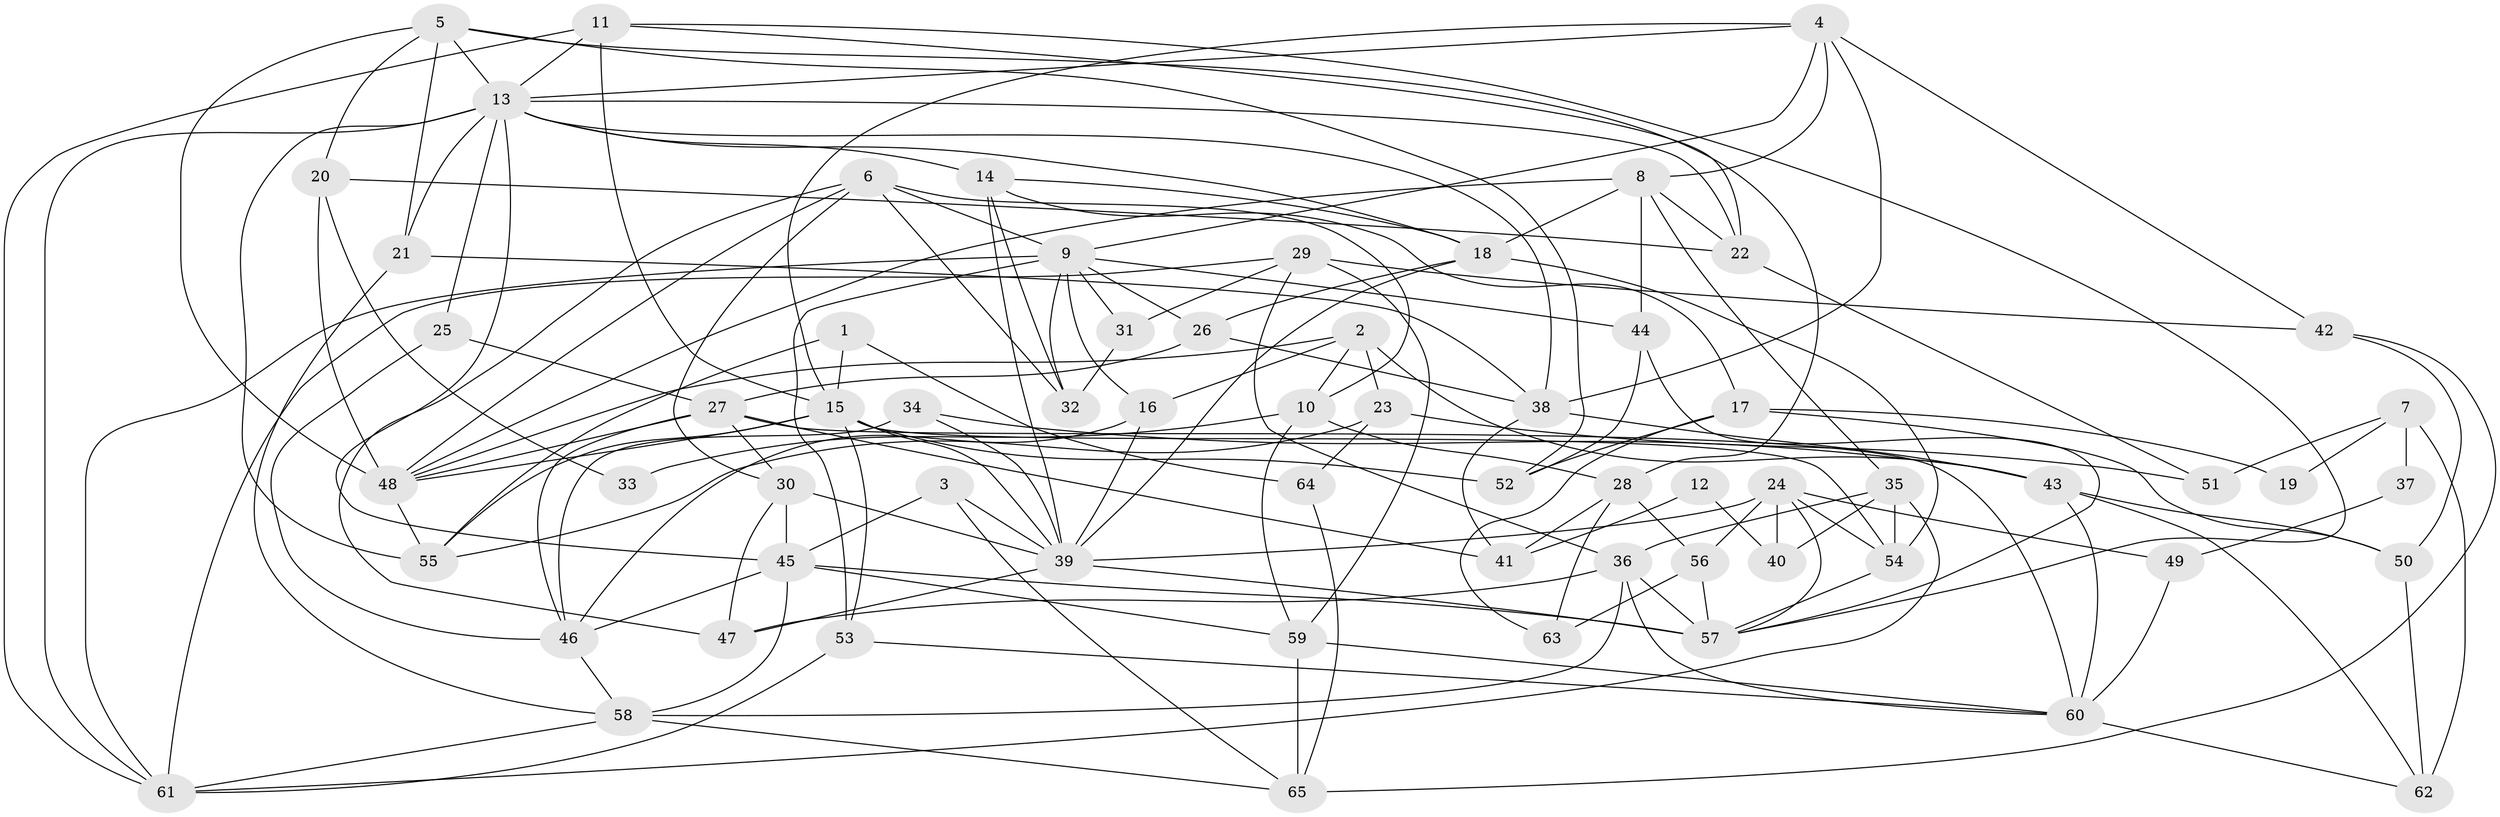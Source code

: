 // original degree distribution, {5: 0.18691588785046728, 3: 0.3177570093457944, 6: 0.06542056074766354, 4: 0.24299065420560748, 2: 0.12149532710280374, 9: 0.018691588785046728, 7: 0.037383177570093455, 8: 0.009345794392523364}
// Generated by graph-tools (version 1.1) at 2025/37/03/04/25 23:37:10]
// undirected, 65 vertices, 161 edges
graph export_dot {
  node [color=gray90,style=filled];
  1;
  2;
  3;
  4;
  5;
  6;
  7;
  8;
  9;
  10;
  11;
  12;
  13;
  14;
  15;
  16;
  17;
  18;
  19;
  20;
  21;
  22;
  23;
  24;
  25;
  26;
  27;
  28;
  29;
  30;
  31;
  32;
  33;
  34;
  35;
  36;
  37;
  38;
  39;
  40;
  41;
  42;
  43;
  44;
  45;
  46;
  47;
  48;
  49;
  50;
  51;
  52;
  53;
  54;
  55;
  56;
  57;
  58;
  59;
  60;
  61;
  62;
  63;
  64;
  65;
  1 -- 15 [weight=1.0];
  1 -- 55 [weight=1.0];
  1 -- 64 [weight=1.0];
  2 -- 10 [weight=1.0];
  2 -- 16 [weight=1.0];
  2 -- 23 [weight=1.0];
  2 -- 43 [weight=2.0];
  2 -- 48 [weight=1.0];
  3 -- 39 [weight=1.0];
  3 -- 45 [weight=1.0];
  3 -- 65 [weight=1.0];
  4 -- 8 [weight=1.0];
  4 -- 9 [weight=1.0];
  4 -- 13 [weight=1.0];
  4 -- 15 [weight=1.0];
  4 -- 38 [weight=1.0];
  4 -- 42 [weight=1.0];
  5 -- 13 [weight=1.0];
  5 -- 20 [weight=1.0];
  5 -- 21 [weight=1.0];
  5 -- 28 [weight=1.0];
  5 -- 48 [weight=1.0];
  5 -- 52 [weight=1.0];
  6 -- 9 [weight=1.0];
  6 -- 10 [weight=1.0];
  6 -- 30 [weight=1.0];
  6 -- 32 [weight=1.0];
  6 -- 47 [weight=1.0];
  6 -- 48 [weight=1.0];
  7 -- 19 [weight=1.0];
  7 -- 37 [weight=1.0];
  7 -- 51 [weight=1.0];
  7 -- 62 [weight=2.0];
  8 -- 18 [weight=1.0];
  8 -- 22 [weight=1.0];
  8 -- 35 [weight=1.0];
  8 -- 44 [weight=1.0];
  8 -- 48 [weight=3.0];
  9 -- 16 [weight=1.0];
  9 -- 26 [weight=1.0];
  9 -- 31 [weight=1.0];
  9 -- 32 [weight=1.0];
  9 -- 44 [weight=1.0];
  9 -- 53 [weight=1.0];
  9 -- 61 [weight=1.0];
  10 -- 28 [weight=1.0];
  10 -- 33 [weight=1.0];
  10 -- 59 [weight=1.0];
  11 -- 13 [weight=1.0];
  11 -- 15 [weight=1.0];
  11 -- 22 [weight=1.0];
  11 -- 57 [weight=1.0];
  11 -- 61 [weight=1.0];
  12 -- 40 [weight=1.0];
  12 -- 41 [weight=1.0];
  13 -- 14 [weight=1.0];
  13 -- 18 [weight=1.0];
  13 -- 21 [weight=1.0];
  13 -- 22 [weight=1.0];
  13 -- 25 [weight=1.0];
  13 -- 38 [weight=1.0];
  13 -- 45 [weight=1.0];
  13 -- 55 [weight=1.0];
  13 -- 61 [weight=1.0];
  14 -- 17 [weight=1.0];
  14 -- 18 [weight=1.0];
  14 -- 32 [weight=1.0];
  14 -- 39 [weight=1.0];
  15 -- 39 [weight=1.0];
  15 -- 48 [weight=1.0];
  15 -- 52 [weight=2.0];
  15 -- 53 [weight=1.0];
  15 -- 54 [weight=1.0];
  15 -- 55 [weight=1.0];
  16 -- 39 [weight=1.0];
  16 -- 46 [weight=1.0];
  17 -- 19 [weight=1.0];
  17 -- 50 [weight=1.0];
  17 -- 52 [weight=1.0];
  17 -- 63 [weight=1.0];
  18 -- 26 [weight=1.0];
  18 -- 39 [weight=1.0];
  18 -- 54 [weight=1.0];
  20 -- 22 [weight=1.0];
  20 -- 33 [weight=1.0];
  20 -- 48 [weight=1.0];
  21 -- 38 [weight=1.0];
  21 -- 58 [weight=1.0];
  22 -- 51 [weight=1.0];
  23 -- 51 [weight=1.0];
  23 -- 55 [weight=1.0];
  23 -- 64 [weight=1.0];
  24 -- 39 [weight=1.0];
  24 -- 40 [weight=1.0];
  24 -- 49 [weight=2.0];
  24 -- 54 [weight=1.0];
  24 -- 56 [weight=1.0];
  24 -- 57 [weight=1.0];
  25 -- 27 [weight=1.0];
  25 -- 46 [weight=1.0];
  26 -- 27 [weight=1.0];
  26 -- 38 [weight=1.0];
  27 -- 30 [weight=1.0];
  27 -- 41 [weight=1.0];
  27 -- 46 [weight=2.0];
  27 -- 48 [weight=1.0];
  27 -- 60 [weight=1.0];
  28 -- 41 [weight=2.0];
  28 -- 56 [weight=1.0];
  28 -- 63 [weight=1.0];
  29 -- 31 [weight=1.0];
  29 -- 36 [weight=1.0];
  29 -- 42 [weight=1.0];
  29 -- 59 [weight=1.0];
  29 -- 61 [weight=1.0];
  30 -- 39 [weight=1.0];
  30 -- 45 [weight=1.0];
  30 -- 47 [weight=1.0];
  31 -- 32 [weight=1.0];
  34 -- 39 [weight=1.0];
  34 -- 43 [weight=1.0];
  34 -- 46 [weight=1.0];
  35 -- 36 [weight=1.0];
  35 -- 40 [weight=1.0];
  35 -- 54 [weight=2.0];
  35 -- 61 [weight=1.0];
  36 -- 47 [weight=1.0];
  36 -- 57 [weight=1.0];
  36 -- 58 [weight=1.0];
  36 -- 60 [weight=1.0];
  37 -- 49 [weight=1.0];
  38 -- 41 [weight=1.0];
  38 -- 43 [weight=1.0];
  39 -- 47 [weight=1.0];
  39 -- 57 [weight=1.0];
  42 -- 50 [weight=1.0];
  42 -- 65 [weight=1.0];
  43 -- 50 [weight=1.0];
  43 -- 60 [weight=1.0];
  43 -- 62 [weight=1.0];
  44 -- 52 [weight=1.0];
  44 -- 57 [weight=1.0];
  45 -- 46 [weight=1.0];
  45 -- 57 [weight=1.0];
  45 -- 58 [weight=1.0];
  45 -- 59 [weight=1.0];
  46 -- 58 [weight=1.0];
  48 -- 55 [weight=1.0];
  49 -- 60 [weight=1.0];
  50 -- 62 [weight=1.0];
  53 -- 60 [weight=1.0];
  53 -- 61 [weight=1.0];
  54 -- 57 [weight=1.0];
  56 -- 57 [weight=2.0];
  56 -- 63 [weight=1.0];
  58 -- 61 [weight=1.0];
  58 -- 65 [weight=1.0];
  59 -- 60 [weight=1.0];
  59 -- 65 [weight=1.0];
  60 -- 62 [weight=1.0];
  64 -- 65 [weight=1.0];
}
